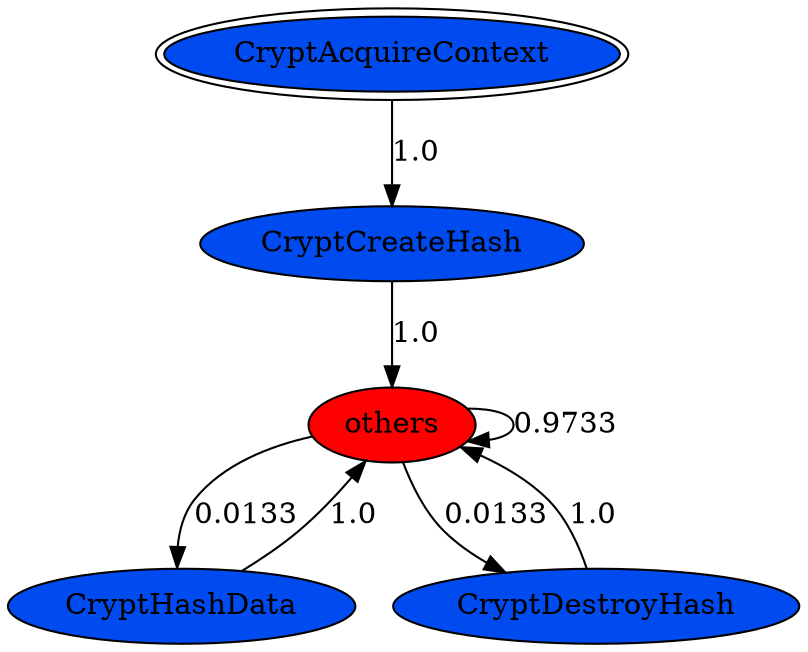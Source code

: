 digraph "./REPORTS/63256.json/API_PER_CATEGORY/CryptHashData.exe_5824_Cryptography_API_per_Category_Transition_Matrix" {
	CryptAcquireContext [label=CryptAcquireContext fillcolor="#004bf0" peripheries=2 style=filled]
	CryptCreateHash [label=CryptCreateHash fillcolor="#004bf0" style=filled]
	CryptAcquireContext -> CryptCreateHash [label=1.0 fontcolor=black]
	others [label=others fillcolor=red style=filled]
	CryptCreateHash -> others [label=1.0 fontcolor=black]
	others -> others [label=0.9733 fontcolor=black]
	CryptHashData [label=CryptHashData fillcolor="#004bf0" style=filled]
	others -> CryptHashData [label=0.0133 fontcolor=black]
	CryptDestroyHash [label=CryptDestroyHash fillcolor="#004bf0" style=filled]
	others -> CryptDestroyHash [label=0.0133 fontcolor=black]
	CryptHashData -> others [label=1.0 fontcolor=black]
	CryptDestroyHash -> others [label=1.0 fontcolor=black]
}
